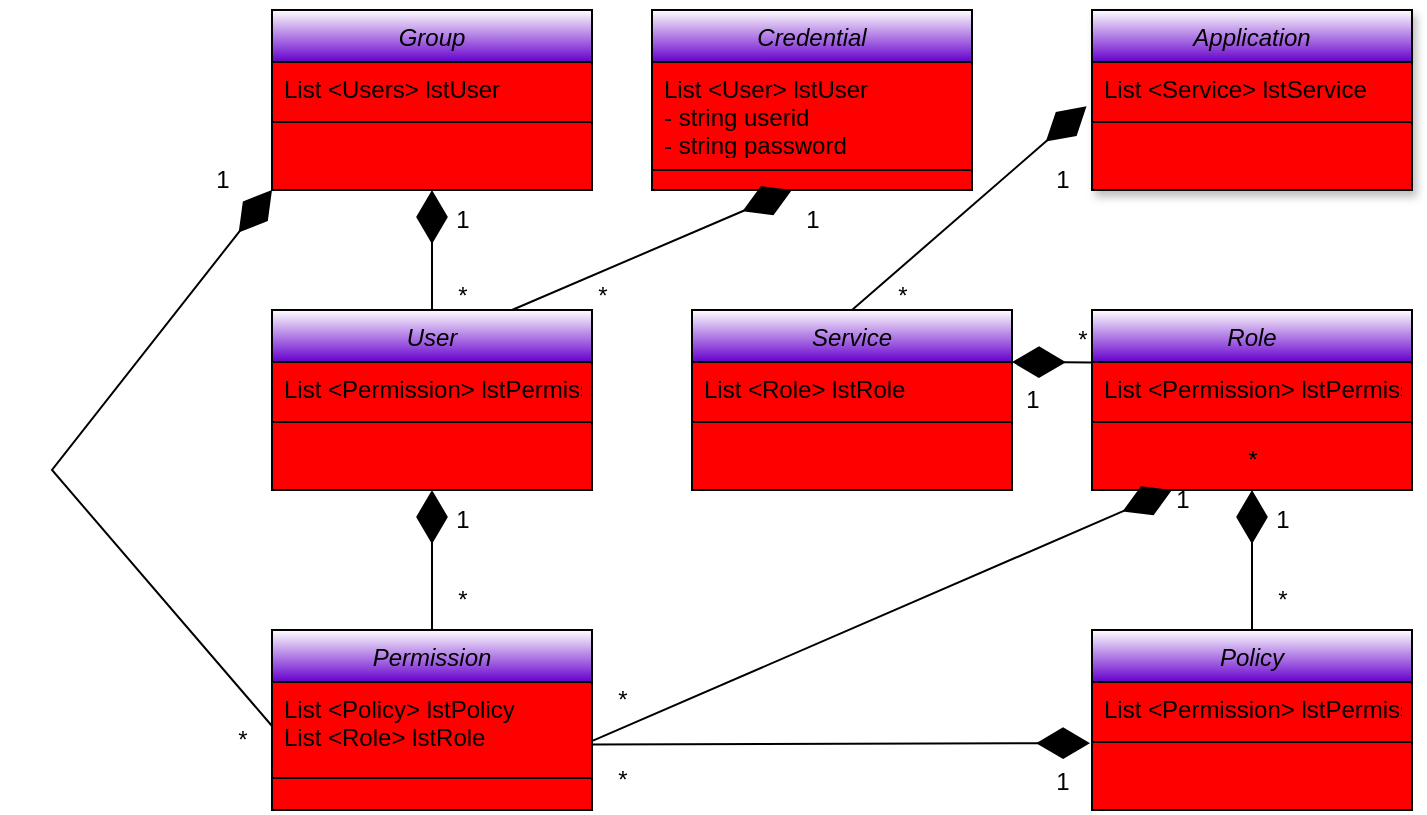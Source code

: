 <mxfile version="22.1.11" type="github">
  <diagram id="C5RBs43oDa-KdzZeNtuy" name="Page-1">
    <mxGraphModel dx="873" dy="455" grid="1" gridSize="10" guides="1" tooltips="1" connect="1" arrows="1" fold="1" page="1" pageScale="1" pageWidth="827" pageHeight="1169" background="none" math="0" shadow="0">
      <root>
        <mxCell id="WIyWlLk6GJQsqaUBKTNV-0" />
        <mxCell id="WIyWlLk6GJQsqaUBKTNV-1" parent="WIyWlLk6GJQsqaUBKTNV-0" />
        <mxCell id="zkfFHV4jXpPFQw0GAbJ--0" value="User" style="swimlane;fontStyle=2;align=center;verticalAlign=top;childLayout=stackLayout;horizontal=1;startSize=26;horizontalStack=0;resizeParent=1;resizeLast=0;collapsible=1;marginBottom=0;rounded=0;shadow=0;strokeWidth=1;gradientColor=#6600cc;swimlaneFillColor=#ff0000;" parent="WIyWlLk6GJQsqaUBKTNV-1" vertex="1">
          <mxGeometry x="230" y="280" width="160" height="90" as="geometry">
            <mxRectangle x="230" y="140" width="160" height="26" as="alternateBounds" />
          </mxGeometry>
        </mxCell>
        <mxCell id="zkfFHV4jXpPFQw0GAbJ--3" value="List &lt;Permission&gt; lstPermission" style="text;align=left;verticalAlign=top;spacingLeft=4;spacingRight=4;overflow=hidden;rotatable=0;points=[[0,0.5],[1,0.5]];portConstraint=eastwest;rounded=0;shadow=0;html=0;swimlaneFillColor=#ff0000;" parent="zkfFHV4jXpPFQw0GAbJ--0" vertex="1">
          <mxGeometry y="26" width="160" height="26" as="geometry" />
        </mxCell>
        <mxCell id="zkfFHV4jXpPFQw0GAbJ--4" value="" style="line;html=1;strokeWidth=1;align=left;verticalAlign=middle;spacingTop=-1;spacingLeft=3;spacingRight=3;rotatable=0;labelPosition=right;points=[];portConstraint=eastwest;" parent="zkfFHV4jXpPFQw0GAbJ--0" vertex="1">
          <mxGeometry y="52" width="160" height="8" as="geometry" />
        </mxCell>
        <mxCell id="8mNc0_L2AAMRrvHIXmJf-26" value="Group" style="swimlane;fontStyle=2;align=center;verticalAlign=top;childLayout=stackLayout;horizontal=1;startSize=26;horizontalStack=0;resizeParent=1;resizeLast=0;collapsible=1;marginBottom=0;rounded=0;shadow=0;strokeWidth=1;gradientColor=#6600cc;swimlaneFillColor=#FF0000;" parent="WIyWlLk6GJQsqaUBKTNV-1" vertex="1">
          <mxGeometry x="230" y="130" width="160" height="90" as="geometry">
            <mxRectangle x="230" y="140" width="160" height="26" as="alternateBounds" />
          </mxGeometry>
        </mxCell>
        <mxCell id="8mNc0_L2AAMRrvHIXmJf-27" value="List &lt;Users&gt; lstUser" style="text;align=left;verticalAlign=top;spacingLeft=4;spacingRight=4;overflow=hidden;rotatable=0;points=[[0,0.5],[1,0.5]];portConstraint=eastwest;rounded=0;shadow=0;html=0;" parent="8mNc0_L2AAMRrvHIXmJf-26" vertex="1">
          <mxGeometry y="26" width="160" height="26" as="geometry" />
        </mxCell>
        <mxCell id="8mNc0_L2AAMRrvHIXmJf-28" value="" style="line;html=1;strokeWidth=1;align=left;verticalAlign=middle;spacingTop=-1;spacingLeft=3;spacingRight=3;rotatable=0;labelPosition=right;points=[];portConstraint=eastwest;" parent="8mNc0_L2AAMRrvHIXmJf-26" vertex="1">
          <mxGeometry y="52" width="160" height="8" as="geometry" />
        </mxCell>
        <mxCell id="8mNc0_L2AAMRrvHIXmJf-29" value="Permission" style="swimlane;fontStyle=2;align=center;verticalAlign=top;childLayout=stackLayout;horizontal=1;startSize=26;horizontalStack=0;resizeParent=1;resizeLast=0;collapsible=1;marginBottom=0;rounded=0;shadow=0;strokeWidth=1;gradientColor=#6600cc;swimlaneFillColor=#ff0000;" parent="WIyWlLk6GJQsqaUBKTNV-1" vertex="1">
          <mxGeometry x="230" y="440" width="160" height="90" as="geometry">
            <mxRectangle x="230" y="140" width="160" height="26" as="alternateBounds" />
          </mxGeometry>
        </mxCell>
        <mxCell id="8mNc0_L2AAMRrvHIXmJf-30" value="List &lt;Policy&gt; lstPolicy&#xa;List &lt;Role&gt; lstRole" style="text;align=left;verticalAlign=top;spacingLeft=4;spacingRight=4;overflow=hidden;rotatable=0;points=[[0,0.5],[1,0.5]];portConstraint=eastwest;rounded=0;shadow=0;html=0;" parent="8mNc0_L2AAMRrvHIXmJf-29" vertex="1">
          <mxGeometry y="26" width="160" height="44" as="geometry" />
        </mxCell>
        <mxCell id="8mNc0_L2AAMRrvHIXmJf-31" value="" style="line;html=1;strokeWidth=1;align=left;verticalAlign=middle;spacingTop=-1;spacingLeft=3;spacingRight=3;rotatable=0;labelPosition=right;points=[];portConstraint=eastwest;" parent="8mNc0_L2AAMRrvHIXmJf-29" vertex="1">
          <mxGeometry y="70" width="160" height="8" as="geometry" />
        </mxCell>
        <mxCell id="8mNc0_L2AAMRrvHIXmJf-32" value="Policy" style="swimlane;fontStyle=2;align=center;verticalAlign=top;childLayout=stackLayout;horizontal=1;startSize=26;horizontalStack=0;resizeParent=1;resizeLast=0;collapsible=1;marginBottom=0;rounded=0;shadow=0;strokeWidth=1;gradientColor=#6600cc;swimlaneFillColor=#ff0000;" parent="WIyWlLk6GJQsqaUBKTNV-1" vertex="1">
          <mxGeometry x="640" y="440" width="160" height="90" as="geometry">
            <mxRectangle x="230" y="140" width="160" height="26" as="alternateBounds" />
          </mxGeometry>
        </mxCell>
        <mxCell id="8mNc0_L2AAMRrvHIXmJf-33" value="List &lt;Permission&gt; lstPermission" style="text;align=left;verticalAlign=top;spacingLeft=4;spacingRight=4;overflow=hidden;rotatable=0;points=[[0,0.5],[1,0.5]];portConstraint=eastwest;rounded=0;shadow=0;html=0;" parent="8mNc0_L2AAMRrvHIXmJf-32" vertex="1">
          <mxGeometry y="26" width="160" height="26" as="geometry" />
        </mxCell>
        <mxCell id="8mNc0_L2AAMRrvHIXmJf-34" value="" style="line;html=1;strokeWidth=1;align=left;verticalAlign=middle;spacingTop=-1;spacingLeft=3;spacingRight=3;rotatable=0;labelPosition=right;points=[];portConstraint=eastwest;" parent="8mNc0_L2AAMRrvHIXmJf-32" vertex="1">
          <mxGeometry y="52" width="160" height="8" as="geometry" />
        </mxCell>
        <mxCell id="8mNc0_L2AAMRrvHIXmJf-35" value="Service" style="swimlane;fontStyle=2;align=center;verticalAlign=top;childLayout=stackLayout;horizontal=1;startSize=26;horizontalStack=0;resizeParent=1;resizeLast=0;collapsible=1;marginBottom=0;rounded=0;shadow=0;strokeWidth=1;swimlaneFillColor=#ff0000;gradientColor=#6600cc;" parent="WIyWlLk6GJQsqaUBKTNV-1" vertex="1">
          <mxGeometry x="440" y="280" width="160" height="90" as="geometry">
            <mxRectangle x="230" y="140" width="160" height="26" as="alternateBounds" />
          </mxGeometry>
        </mxCell>
        <mxCell id="8mNc0_L2AAMRrvHIXmJf-36" value="List &lt;Role&gt; lstRole" style="text;align=left;verticalAlign=top;spacingLeft=4;spacingRight=4;overflow=hidden;rotatable=0;points=[[0,0.5],[1,0.5]];portConstraint=eastwest;rounded=0;shadow=0;html=0;swimlaneFillColor=#ff0000;" parent="8mNc0_L2AAMRrvHIXmJf-35" vertex="1">
          <mxGeometry y="26" width="160" height="26" as="geometry" />
        </mxCell>
        <mxCell id="8mNc0_L2AAMRrvHIXmJf-37" value="" style="line;html=1;strokeWidth=1;align=left;verticalAlign=middle;spacingTop=-1;spacingLeft=3;spacingRight=3;rotatable=0;labelPosition=right;points=[];portConstraint=eastwest;" parent="8mNc0_L2AAMRrvHIXmJf-35" vertex="1">
          <mxGeometry y="52" width="160" height="8" as="geometry" />
        </mxCell>
        <mxCell id="8mNc0_L2AAMRrvHIXmJf-38" value="Role" style="swimlane;fontStyle=2;align=center;verticalAlign=top;childLayout=stackLayout;horizontal=1;startSize=26;horizontalStack=0;resizeParent=1;resizeLast=0;collapsible=1;marginBottom=0;rounded=0;shadow=0;strokeWidth=1;gradientColor=#6600cc;swimlaneFillColor=#ff0000;" parent="WIyWlLk6GJQsqaUBKTNV-1" vertex="1">
          <mxGeometry x="640" y="280" width="160" height="90" as="geometry">
            <mxRectangle x="230" y="140" width="160" height="26" as="alternateBounds" />
          </mxGeometry>
        </mxCell>
        <mxCell id="8mNc0_L2AAMRrvHIXmJf-39" value="List &lt;Permission&gt; lstPermission" style="text;align=left;verticalAlign=top;spacingLeft=4;spacingRight=4;overflow=hidden;rotatable=0;points=[[0,0.5],[1,0.5]];portConstraint=eastwest;rounded=0;shadow=0;html=0;" parent="8mNc0_L2AAMRrvHIXmJf-38" vertex="1">
          <mxGeometry y="26" width="160" height="26" as="geometry" />
        </mxCell>
        <mxCell id="8mNc0_L2AAMRrvHIXmJf-40" value="" style="line;html=1;strokeWidth=1;align=left;verticalAlign=middle;spacingTop=-1;spacingLeft=3;spacingRight=3;rotatable=0;labelPosition=right;points=[];portConstraint=eastwest;" parent="8mNc0_L2AAMRrvHIXmJf-38" vertex="1">
          <mxGeometry y="52" width="160" height="8" as="geometry" />
        </mxCell>
        <mxCell id="8mNc0_L2AAMRrvHIXmJf-71" value="*" style="text;html=1;align=center;verticalAlign=middle;resizable=0;points=[];autosize=1;strokeColor=none;fillColor=none;" parent="8mNc0_L2AAMRrvHIXmJf-38" vertex="1">
          <mxGeometry y="60" width="160" height="30" as="geometry" />
        </mxCell>
        <mxCell id="8mNc0_L2AAMRrvHIXmJf-41" value="Application" style="swimlane;fontStyle=2;align=center;verticalAlign=top;childLayout=stackLayout;horizontal=1;startSize=26;horizontalStack=0;resizeParent=1;resizeLast=0;collapsible=1;marginBottom=0;rounded=0;shadow=1;strokeWidth=1;swimlaneFillColor=#FF0000;gradientColor=#6600CC;" parent="WIyWlLk6GJQsqaUBKTNV-1" vertex="1">
          <mxGeometry x="640" y="130" width="160" height="90" as="geometry">
            <mxRectangle x="230" y="140" width="160" height="26" as="alternateBounds" />
          </mxGeometry>
        </mxCell>
        <mxCell id="8mNc0_L2AAMRrvHIXmJf-42" value="List &lt;Service&gt; lstService" style="text;align=left;verticalAlign=top;spacingLeft=4;spacingRight=4;overflow=hidden;rotatable=0;points=[[0,0.5],[1,0.5]];portConstraint=eastwest;rounded=0;shadow=0;html=0;" parent="8mNc0_L2AAMRrvHIXmJf-41" vertex="1">
          <mxGeometry y="26" width="160" height="26" as="geometry" />
        </mxCell>
        <mxCell id="8mNc0_L2AAMRrvHIXmJf-43" value="" style="line;html=1;strokeWidth=1;align=left;verticalAlign=middle;spacingTop=-1;spacingLeft=3;spacingRight=3;rotatable=0;labelPosition=right;points=[];portConstraint=eastwest;" parent="8mNc0_L2AAMRrvHIXmJf-41" vertex="1">
          <mxGeometry y="52" width="160" height="8" as="geometry" />
        </mxCell>
        <mxCell id="8mNc0_L2AAMRrvHIXmJf-44" value="" style="endArrow=diamondThin;endFill=1;endSize=24;html=1;rounded=0;entryX=0.5;entryY=1;entryDx=0;entryDy=0;exitX=0.5;exitY=0;exitDx=0;exitDy=0;" parent="WIyWlLk6GJQsqaUBKTNV-1" source="zkfFHV4jXpPFQw0GAbJ--0" target="8mNc0_L2AAMRrvHIXmJf-26" edge="1">
          <mxGeometry width="160" relative="1" as="geometry">
            <mxPoint x="380" y="320" as="sourcePoint" />
            <mxPoint x="540" y="320" as="targetPoint" />
          </mxGeometry>
        </mxCell>
        <mxCell id="8mNc0_L2AAMRrvHIXmJf-45" value="" style="endArrow=diamondThin;endFill=1;endSize=24;html=1;rounded=0;exitX=-0.002;exitY=0.01;exitDx=0;exitDy=0;exitPerimeter=0;" parent="WIyWlLk6GJQsqaUBKTNV-1" source="8mNc0_L2AAMRrvHIXmJf-39" edge="1">
          <mxGeometry width="160" relative="1" as="geometry">
            <mxPoint x="320" y="290" as="sourcePoint" />
            <mxPoint x="600" y="306" as="targetPoint" />
          </mxGeometry>
        </mxCell>
        <mxCell id="8mNc0_L2AAMRrvHIXmJf-46" value="" style="endArrow=diamondThin;endFill=1;endSize=24;html=1;rounded=0;entryX=-0.006;entryY=0.572;entryDx=0;entryDy=0;entryPerimeter=0;exitX=0.999;exitY=0.709;exitDx=0;exitDy=0;exitPerimeter=0;" parent="WIyWlLk6GJQsqaUBKTNV-1" source="8mNc0_L2AAMRrvHIXmJf-30" target="8mNc0_L2AAMRrvHIXmJf-34" edge="1">
          <mxGeometry width="160" relative="1" as="geometry">
            <mxPoint x="420" y="310" as="sourcePoint" />
            <mxPoint x="580" y="310" as="targetPoint" />
          </mxGeometry>
        </mxCell>
        <mxCell id="8mNc0_L2AAMRrvHIXmJf-47" value="" style="endArrow=diamondThin;endFill=1;endSize=24;html=1;rounded=0;exitX=0.5;exitY=0;exitDx=0;exitDy=0;entryX=0.5;entryY=1;entryDx=0;entryDy=0;" parent="WIyWlLk6GJQsqaUBKTNV-1" source="8mNc0_L2AAMRrvHIXmJf-32" target="8mNc0_L2AAMRrvHIXmJf-38" edge="1">
          <mxGeometry width="160" relative="1" as="geometry">
            <mxPoint x="420" y="310" as="sourcePoint" />
            <mxPoint x="580" y="310" as="targetPoint" />
          </mxGeometry>
        </mxCell>
        <mxCell id="8mNc0_L2AAMRrvHIXmJf-48" value="" style="endArrow=diamondThin;endFill=1;endSize=24;html=1;rounded=0;exitX=0.5;exitY=0;exitDx=0;exitDy=0;entryX=-0.017;entryY=0.851;entryDx=0;entryDy=0;entryPerimeter=0;" parent="WIyWlLk6GJQsqaUBKTNV-1" source="8mNc0_L2AAMRrvHIXmJf-35" edge="1" target="8mNc0_L2AAMRrvHIXmJf-42">
          <mxGeometry width="160" relative="1" as="geometry">
            <mxPoint x="420" y="400" as="sourcePoint" />
            <mxPoint x="600" y="210" as="targetPoint" />
          </mxGeometry>
        </mxCell>
        <mxCell id="8mNc0_L2AAMRrvHIXmJf-49" value="" style="endArrow=diamondThin;endFill=1;endSize=24;html=1;rounded=0;entryX=0.25;entryY=1;entryDx=0;entryDy=0;exitX=1.003;exitY=0.667;exitDx=0;exitDy=0;exitPerimeter=0;" parent="WIyWlLk6GJQsqaUBKTNV-1" source="8mNc0_L2AAMRrvHIXmJf-30" target="8mNc0_L2AAMRrvHIXmJf-38" edge="1">
          <mxGeometry width="160" relative="1" as="geometry">
            <mxPoint x="420" y="400" as="sourcePoint" />
            <mxPoint x="580" y="400" as="targetPoint" />
          </mxGeometry>
        </mxCell>
        <mxCell id="8mNc0_L2AAMRrvHIXmJf-54" value="1" style="text;html=1;align=center;verticalAlign=middle;resizable=0;points=[];autosize=1;strokeColor=none;fillColor=none;" parent="WIyWlLk6GJQsqaUBKTNV-1" vertex="1">
          <mxGeometry x="310" y="220" width="30" height="30" as="geometry" />
        </mxCell>
        <mxCell id="8mNc0_L2AAMRrvHIXmJf-55" value="*" style="text;html=1;align=center;verticalAlign=middle;resizable=0;points=[];autosize=1;strokeColor=none;fillColor=none;" parent="WIyWlLk6GJQsqaUBKTNV-1" vertex="1">
          <mxGeometry x="310" y="258" width="30" height="30" as="geometry" />
        </mxCell>
        <mxCell id="8mNc0_L2AAMRrvHIXmJf-57" value="" style="endArrow=diamondThin;endFill=1;endSize=24;html=1;rounded=0;exitX=0.5;exitY=0;exitDx=0;exitDy=0;entryX=0.5;entryY=1;entryDx=0;entryDy=0;" parent="WIyWlLk6GJQsqaUBKTNV-1" source="8mNc0_L2AAMRrvHIXmJf-29" target="zkfFHV4jXpPFQw0GAbJ--0" edge="1">
          <mxGeometry width="160" relative="1" as="geometry">
            <mxPoint x="420" y="360" as="sourcePoint" />
            <mxPoint x="580" y="360" as="targetPoint" />
          </mxGeometry>
        </mxCell>
        <mxCell id="8mNc0_L2AAMRrvHIXmJf-58" value="1" style="text;html=1;align=center;verticalAlign=middle;resizable=0;points=[];autosize=1;strokeColor=none;fillColor=none;" parent="WIyWlLk6GJQsqaUBKTNV-1" vertex="1">
          <mxGeometry x="310" y="370" width="30" height="30" as="geometry" />
        </mxCell>
        <mxCell id="8mNc0_L2AAMRrvHIXmJf-59" value="*" style="text;html=1;align=center;verticalAlign=middle;resizable=0;points=[];autosize=1;strokeColor=none;fillColor=none;" parent="WIyWlLk6GJQsqaUBKTNV-1" vertex="1">
          <mxGeometry x="310" y="410" width="30" height="30" as="geometry" />
        </mxCell>
        <mxCell id="8mNc0_L2AAMRrvHIXmJf-60" value="1" style="text;html=1;align=center;verticalAlign=middle;resizable=0;points=[];autosize=1;strokeColor=none;fillColor=none;" parent="WIyWlLk6GJQsqaUBKTNV-1" vertex="1">
          <mxGeometry x="610" y="200" width="30" height="30" as="geometry" />
        </mxCell>
        <mxCell id="8mNc0_L2AAMRrvHIXmJf-61" value="1" style="text;html=1;align=center;verticalAlign=middle;resizable=0;points=[];autosize=1;strokeColor=none;fillColor=none;" parent="WIyWlLk6GJQsqaUBKTNV-1" vertex="1">
          <mxGeometry x="595" y="310" width="30" height="30" as="geometry" />
        </mxCell>
        <mxCell id="8mNc0_L2AAMRrvHIXmJf-62" value="1" style="text;html=1;align=center;verticalAlign=middle;resizable=0;points=[];autosize=1;strokeColor=none;fillColor=none;" parent="WIyWlLk6GJQsqaUBKTNV-1" vertex="1">
          <mxGeometry x="670" y="360" width="30" height="30" as="geometry" />
        </mxCell>
        <mxCell id="8mNc0_L2AAMRrvHIXmJf-63" value="1" style="text;html=1;align=center;verticalAlign=middle;resizable=0;points=[];autosize=1;strokeColor=none;fillColor=none;" parent="WIyWlLk6GJQsqaUBKTNV-1" vertex="1">
          <mxGeometry x="720" y="370" width="30" height="30" as="geometry" />
        </mxCell>
        <mxCell id="8mNc0_L2AAMRrvHIXmJf-64" value="1" style="text;html=1;align=center;verticalAlign=middle;resizable=0;points=[];autosize=1;strokeColor=none;fillColor=none;" parent="WIyWlLk6GJQsqaUBKTNV-1" vertex="1">
          <mxGeometry x="610" y="501.21" width="30" height="30" as="geometry" />
        </mxCell>
        <mxCell id="8mNc0_L2AAMRrvHIXmJf-66" value="*" style="text;html=1;align=center;verticalAlign=middle;resizable=0;points=[];autosize=1;strokeColor=none;fillColor=none;" parent="WIyWlLk6GJQsqaUBKTNV-1" vertex="1">
          <mxGeometry x="390" y="460" width="30" height="30" as="geometry" />
        </mxCell>
        <mxCell id="8mNc0_L2AAMRrvHIXmJf-67" value="*" style="text;html=1;align=center;verticalAlign=middle;resizable=0;points=[];autosize=1;strokeColor=none;fillColor=none;" parent="WIyWlLk6GJQsqaUBKTNV-1" vertex="1">
          <mxGeometry x="390" y="500" width="30" height="30" as="geometry" />
        </mxCell>
        <mxCell id="8mNc0_L2AAMRrvHIXmJf-68" value="*" style="text;html=1;align=center;verticalAlign=middle;resizable=0;points=[];autosize=1;strokeColor=none;fillColor=none;" parent="WIyWlLk6GJQsqaUBKTNV-1" vertex="1">
          <mxGeometry x="530" y="258" width="30" height="30" as="geometry" />
        </mxCell>
        <mxCell id="8mNc0_L2AAMRrvHIXmJf-69" value="*" style="text;html=1;align=center;verticalAlign=middle;resizable=0;points=[];autosize=1;strokeColor=none;fillColor=none;" parent="WIyWlLk6GJQsqaUBKTNV-1" vertex="1">
          <mxGeometry x="720" y="410" width="30" height="30" as="geometry" />
        </mxCell>
        <mxCell id="8mNc0_L2AAMRrvHIXmJf-73" value="*" style="text;html=1;align=center;verticalAlign=middle;resizable=0;points=[];autosize=1;strokeColor=none;fillColor=none;" parent="WIyWlLk6GJQsqaUBKTNV-1" vertex="1">
          <mxGeometry x="620" y="280" width="30" height="30" as="geometry" />
        </mxCell>
        <mxCell id="nOe3n6npLlsWESpS7i6u-0" value="" style="endArrow=diamondThin;endFill=1;endSize=24;html=1;rounded=0;exitX=0;exitY=0.5;exitDx=0;exitDy=0;entryX=0;entryY=1;entryDx=0;entryDy=0;" edge="1" parent="WIyWlLk6GJQsqaUBKTNV-1" source="8mNc0_L2AAMRrvHIXmJf-30" target="8mNc0_L2AAMRrvHIXmJf-26">
          <mxGeometry width="160" relative="1" as="geometry">
            <mxPoint x="470" y="310" as="sourcePoint" />
            <mxPoint x="630" y="310" as="targetPoint" />
            <Array as="points">
              <mxPoint x="120" y="360" />
            </Array>
          </mxGeometry>
        </mxCell>
        <mxCell id="nOe3n6npLlsWESpS7i6u-1" value="1" style="text;html=1;align=center;verticalAlign=middle;resizable=0;points=[];autosize=1;strokeColor=none;fillColor=none;" vertex="1" parent="WIyWlLk6GJQsqaUBKTNV-1">
          <mxGeometry x="190" y="200" width="30" height="30" as="geometry" />
        </mxCell>
        <mxCell id="nOe3n6npLlsWESpS7i6u-2" value="*" style="text;html=1;align=center;verticalAlign=middle;resizable=0;points=[];autosize=1;strokeColor=none;fillColor=none;" vertex="1" parent="WIyWlLk6GJQsqaUBKTNV-1">
          <mxGeometry x="200" y="480" width="30" height="30" as="geometry" />
        </mxCell>
        <mxCell id="nOe3n6npLlsWESpS7i6u-3" value="Credential" style="swimlane;fontStyle=2;align=center;verticalAlign=top;childLayout=stackLayout;horizontal=1;startSize=26;horizontalStack=0;resizeParent=1;resizeLast=0;collapsible=1;marginBottom=0;rounded=0;shadow=0;strokeWidth=1;gradientColor=#6600cc;swimlaneFillColor=#ff0000;" vertex="1" parent="WIyWlLk6GJQsqaUBKTNV-1">
          <mxGeometry x="420" y="130" width="160" height="90" as="geometry">
            <mxRectangle x="230" y="140" width="160" height="26" as="alternateBounds" />
          </mxGeometry>
        </mxCell>
        <mxCell id="nOe3n6npLlsWESpS7i6u-4" value="List &lt;User&gt; lstUser&#xa;- string userid&#xa;- string password" style="text;align=left;verticalAlign=top;spacingLeft=4;spacingRight=4;overflow=hidden;rotatable=0;points=[[0,0.5],[1,0.5]];portConstraint=eastwest;rounded=0;shadow=0;html=0;" vertex="1" parent="nOe3n6npLlsWESpS7i6u-3">
          <mxGeometry y="26" width="160" height="44" as="geometry" />
        </mxCell>
        <mxCell id="nOe3n6npLlsWESpS7i6u-5" value="" style="line;html=1;strokeWidth=1;align=left;verticalAlign=middle;spacingTop=-1;spacingLeft=3;spacingRight=3;rotatable=0;labelPosition=right;points=[];portConstraint=eastwest;" vertex="1" parent="nOe3n6npLlsWESpS7i6u-3">
          <mxGeometry y="70" width="160" height="20" as="geometry" />
        </mxCell>
        <mxCell id="nOe3n6npLlsWESpS7i6u-6" value="" style="endArrow=diamondThin;endFill=1;endSize=24;html=1;rounded=0;exitX=0.75;exitY=0;exitDx=0;exitDy=0;" edge="1" parent="WIyWlLk6GJQsqaUBKTNV-1" source="zkfFHV4jXpPFQw0GAbJ--0">
          <mxGeometry width="160" relative="1" as="geometry">
            <mxPoint x="470" y="310" as="sourcePoint" />
            <mxPoint x="490" y="220" as="targetPoint" />
          </mxGeometry>
        </mxCell>
        <mxCell id="nOe3n6npLlsWESpS7i6u-7" value="*" style="text;html=1;align=center;verticalAlign=middle;resizable=0;points=[];autosize=1;strokeColor=none;fillColor=none;" vertex="1" parent="WIyWlLk6GJQsqaUBKTNV-1">
          <mxGeometry x="380" y="258" width="30" height="30" as="geometry" />
        </mxCell>
        <mxCell id="nOe3n6npLlsWESpS7i6u-9" value="1" style="text;html=1;align=center;verticalAlign=middle;resizable=0;points=[];autosize=1;strokeColor=none;fillColor=none;" vertex="1" parent="WIyWlLk6GJQsqaUBKTNV-1">
          <mxGeometry x="485" y="220" width="30" height="30" as="geometry" />
        </mxCell>
      </root>
    </mxGraphModel>
  </diagram>
</mxfile>
